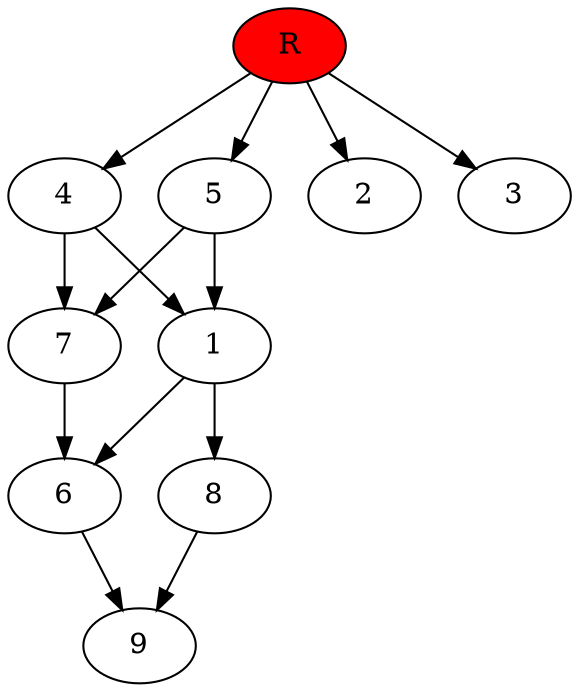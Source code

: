 digraph prb32579 {
	1
	2
	3
	4
	5
	6
	7
	8
	R [fillcolor="#ff0000" style=filled]
	1 -> 6
	1 -> 8
	4 -> 1
	4 -> 7
	5 -> 1
	5 -> 7
	6 -> 9
	7 -> 6
	8 -> 9
	R -> 2
	R -> 3
	R -> 4
	R -> 5
}
